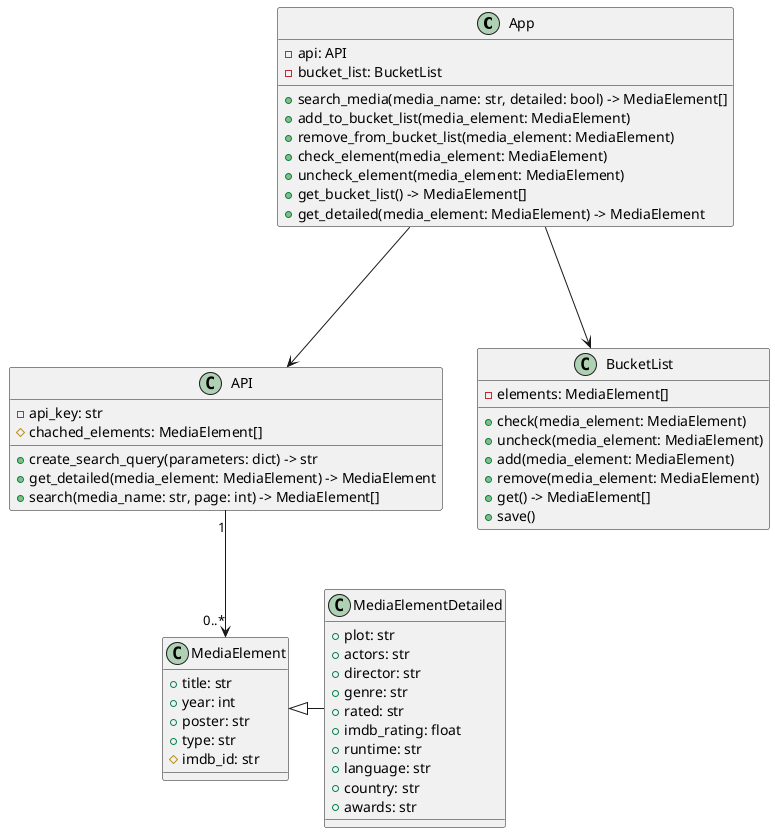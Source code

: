 @startuml Internals

class App {
    -api: API
    -bucket_list: BucketList
    +search_media(media_name: str, detailed: bool) -> MediaElement[]
    +add_to_bucket_list(media_element: MediaElement)
    +remove_from_bucket_list(media_element: MediaElement)
    +check_element(media_element: MediaElement)
    +uncheck_element(media_element: MediaElement)
    +get_bucket_list() -> MediaElement[]
    +get_detailed(media_element: MediaElement) -> MediaElement
}

class MediaElement {
    +title: str
    +year: int
    +poster: str
    +type: str
    #imdb_id: str
}

class MediaElementDetailed {
    +plot: str
    +actors: str
    +director: str
    +genre: str
    +rated: str
    +imdb_rating: float
    +runtime: str
    +language: str
    +country: str
    +awards: str
}

Class API {
    -api_key: str
    #chached_elements: MediaElement[]

    + create_search_query(parameters: dict) -> str
    + get_detailed(media_element: MediaElement) -> MediaElement
    + search(media_name: str, page: int) -> MediaElement[]
}

Class BucketList {
    -elements: MediaElement[]

    + check(media_element: MediaElement)
    + uncheck(media_element: MediaElement)
    + add(media_element: MediaElement)
    + remove(media_element: MediaElement)
    + get() -> MediaElement[]
    + save()
}

API "1" --> "0..*" MediaElement
App ---> API
App ---> BucketList

MediaElementDetailed -left-|> MediaElement

@enduml